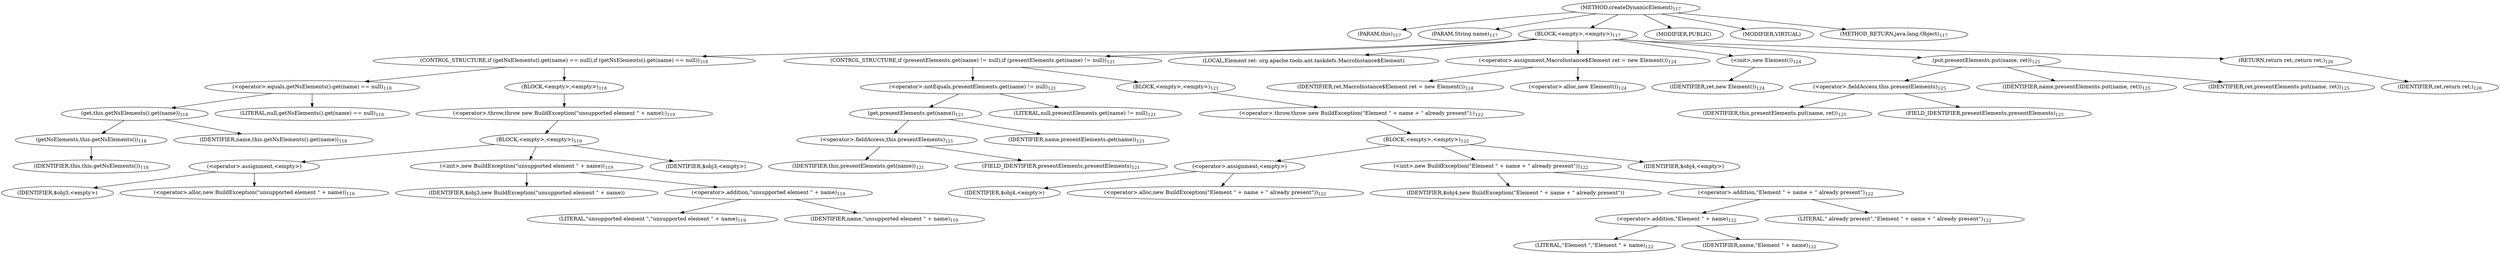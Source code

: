 digraph "createDynamicElement" {  
"93" [label = <(METHOD,createDynamicElement)<SUB>117</SUB>> ]
"6" [label = <(PARAM,this)<SUB>117</SUB>> ]
"94" [label = <(PARAM,String name)<SUB>117</SUB>> ]
"95" [label = <(BLOCK,&lt;empty&gt;,&lt;empty&gt;)<SUB>117</SUB>> ]
"96" [label = <(CONTROL_STRUCTURE,if (getNsElements().get(name) == null),if (getNsElements().get(name) == null))<SUB>118</SUB>> ]
"97" [label = <(&lt;operator&gt;.equals,getNsElements().get(name) == null)<SUB>118</SUB>> ]
"98" [label = <(get,this.getNsElements().get(name))<SUB>118</SUB>> ]
"99" [label = <(getNsElements,this.getNsElements())<SUB>118</SUB>> ]
"5" [label = <(IDENTIFIER,this,this.getNsElements())<SUB>118</SUB>> ]
"100" [label = <(IDENTIFIER,name,this.getNsElements().get(name))<SUB>118</SUB>> ]
"101" [label = <(LITERAL,null,getNsElements().get(name) == null)<SUB>118</SUB>> ]
"102" [label = <(BLOCK,&lt;empty&gt;,&lt;empty&gt;)<SUB>118</SUB>> ]
"103" [label = <(&lt;operator&gt;.throw,throw new BuildException(&quot;unsupported element &quot; + name);)<SUB>119</SUB>> ]
"104" [label = <(BLOCK,&lt;empty&gt;,&lt;empty&gt;)<SUB>119</SUB>> ]
"105" [label = <(&lt;operator&gt;.assignment,&lt;empty&gt;)> ]
"106" [label = <(IDENTIFIER,$obj3,&lt;empty&gt;)> ]
"107" [label = <(&lt;operator&gt;.alloc,new BuildException(&quot;unsupported element &quot; + name))<SUB>119</SUB>> ]
"108" [label = <(&lt;init&gt;,new BuildException(&quot;unsupported element &quot; + name))<SUB>119</SUB>> ]
"109" [label = <(IDENTIFIER,$obj3,new BuildException(&quot;unsupported element &quot; + name))> ]
"110" [label = <(&lt;operator&gt;.addition,&quot;unsupported element &quot; + name)<SUB>119</SUB>> ]
"111" [label = <(LITERAL,&quot;unsupported element &quot;,&quot;unsupported element &quot; + name)<SUB>119</SUB>> ]
"112" [label = <(IDENTIFIER,name,&quot;unsupported element &quot; + name)<SUB>119</SUB>> ]
"113" [label = <(IDENTIFIER,$obj3,&lt;empty&gt;)> ]
"114" [label = <(CONTROL_STRUCTURE,if (presentElements.get(name) != null),if (presentElements.get(name) != null))<SUB>121</SUB>> ]
"115" [label = <(&lt;operator&gt;.notEquals,presentElements.get(name) != null)<SUB>121</SUB>> ]
"116" [label = <(get,presentElements.get(name))<SUB>121</SUB>> ]
"117" [label = <(&lt;operator&gt;.fieldAccess,this.presentElements)<SUB>121</SUB>> ]
"118" [label = <(IDENTIFIER,this,presentElements.get(name))<SUB>121</SUB>> ]
"119" [label = <(FIELD_IDENTIFIER,presentElements,presentElements)<SUB>121</SUB>> ]
"120" [label = <(IDENTIFIER,name,presentElements.get(name))<SUB>121</SUB>> ]
"121" [label = <(LITERAL,null,presentElements.get(name) != null)<SUB>121</SUB>> ]
"122" [label = <(BLOCK,&lt;empty&gt;,&lt;empty&gt;)<SUB>121</SUB>> ]
"123" [label = <(&lt;operator&gt;.throw,throw new BuildException(&quot;Element &quot; + name + &quot; already present&quot;);)<SUB>122</SUB>> ]
"124" [label = <(BLOCK,&lt;empty&gt;,&lt;empty&gt;)<SUB>122</SUB>> ]
"125" [label = <(&lt;operator&gt;.assignment,&lt;empty&gt;)> ]
"126" [label = <(IDENTIFIER,$obj4,&lt;empty&gt;)> ]
"127" [label = <(&lt;operator&gt;.alloc,new BuildException(&quot;Element &quot; + name + &quot; already present&quot;))<SUB>122</SUB>> ]
"128" [label = <(&lt;init&gt;,new BuildException(&quot;Element &quot; + name + &quot; already present&quot;))<SUB>122</SUB>> ]
"129" [label = <(IDENTIFIER,$obj4,new BuildException(&quot;Element &quot; + name + &quot; already present&quot;))> ]
"130" [label = <(&lt;operator&gt;.addition,&quot;Element &quot; + name + &quot; already present&quot;)<SUB>122</SUB>> ]
"131" [label = <(&lt;operator&gt;.addition,&quot;Element &quot; + name)<SUB>122</SUB>> ]
"132" [label = <(LITERAL,&quot;Element &quot;,&quot;Element &quot; + name)<SUB>122</SUB>> ]
"133" [label = <(IDENTIFIER,name,&quot;Element &quot; + name)<SUB>122</SUB>> ]
"134" [label = <(LITERAL,&quot; already present&quot;,&quot;Element &quot; + name + &quot; already present&quot;)<SUB>122</SUB>> ]
"135" [label = <(IDENTIFIER,$obj4,&lt;empty&gt;)> ]
"8" [label = <(LOCAL,Element ret: org.apache.tools.ant.taskdefs.MacroInstance$Element)> ]
"136" [label = <(&lt;operator&gt;.assignment,MacroInstance$Element ret = new Element())<SUB>124</SUB>> ]
"137" [label = <(IDENTIFIER,ret,MacroInstance$Element ret = new Element())<SUB>124</SUB>> ]
"138" [label = <(&lt;operator&gt;.alloc,new Element())<SUB>124</SUB>> ]
"139" [label = <(&lt;init&gt;,new Element())<SUB>124</SUB>> ]
"7" [label = <(IDENTIFIER,ret,new Element())<SUB>124</SUB>> ]
"140" [label = <(put,presentElements.put(name, ret))<SUB>125</SUB>> ]
"141" [label = <(&lt;operator&gt;.fieldAccess,this.presentElements)<SUB>125</SUB>> ]
"142" [label = <(IDENTIFIER,this,presentElements.put(name, ret))<SUB>125</SUB>> ]
"143" [label = <(FIELD_IDENTIFIER,presentElements,presentElements)<SUB>125</SUB>> ]
"144" [label = <(IDENTIFIER,name,presentElements.put(name, ret))<SUB>125</SUB>> ]
"145" [label = <(IDENTIFIER,ret,presentElements.put(name, ret))<SUB>125</SUB>> ]
"146" [label = <(RETURN,return ret;,return ret;)<SUB>126</SUB>> ]
"147" [label = <(IDENTIFIER,ret,return ret;)<SUB>126</SUB>> ]
"148" [label = <(MODIFIER,PUBLIC)> ]
"149" [label = <(MODIFIER,VIRTUAL)> ]
"150" [label = <(METHOD_RETURN,java.lang.Object)<SUB>117</SUB>> ]
  "93" -> "6" 
  "93" -> "94" 
  "93" -> "95" 
  "93" -> "148" 
  "93" -> "149" 
  "93" -> "150" 
  "95" -> "96" 
  "95" -> "114" 
  "95" -> "8" 
  "95" -> "136" 
  "95" -> "139" 
  "95" -> "140" 
  "95" -> "146" 
  "96" -> "97" 
  "96" -> "102" 
  "97" -> "98" 
  "97" -> "101" 
  "98" -> "99" 
  "98" -> "100" 
  "99" -> "5" 
  "102" -> "103" 
  "103" -> "104" 
  "104" -> "105" 
  "104" -> "108" 
  "104" -> "113" 
  "105" -> "106" 
  "105" -> "107" 
  "108" -> "109" 
  "108" -> "110" 
  "110" -> "111" 
  "110" -> "112" 
  "114" -> "115" 
  "114" -> "122" 
  "115" -> "116" 
  "115" -> "121" 
  "116" -> "117" 
  "116" -> "120" 
  "117" -> "118" 
  "117" -> "119" 
  "122" -> "123" 
  "123" -> "124" 
  "124" -> "125" 
  "124" -> "128" 
  "124" -> "135" 
  "125" -> "126" 
  "125" -> "127" 
  "128" -> "129" 
  "128" -> "130" 
  "130" -> "131" 
  "130" -> "134" 
  "131" -> "132" 
  "131" -> "133" 
  "136" -> "137" 
  "136" -> "138" 
  "139" -> "7" 
  "140" -> "141" 
  "140" -> "144" 
  "140" -> "145" 
  "141" -> "142" 
  "141" -> "143" 
  "146" -> "147" 
}
